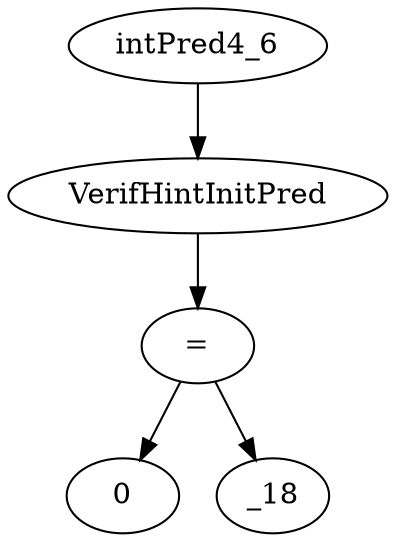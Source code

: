 digraph dag {
0 [label="intPred4_6"];
1 [label="VerifHintInitPred"];
2 [label="="];
3 [label="0"];
4 [label="_18"];
"0" -> "1"[label=""]
"1" -> "2"[label=""]
"2" -> "4"[label=""]
"2" -> "3"[label=""]
}
